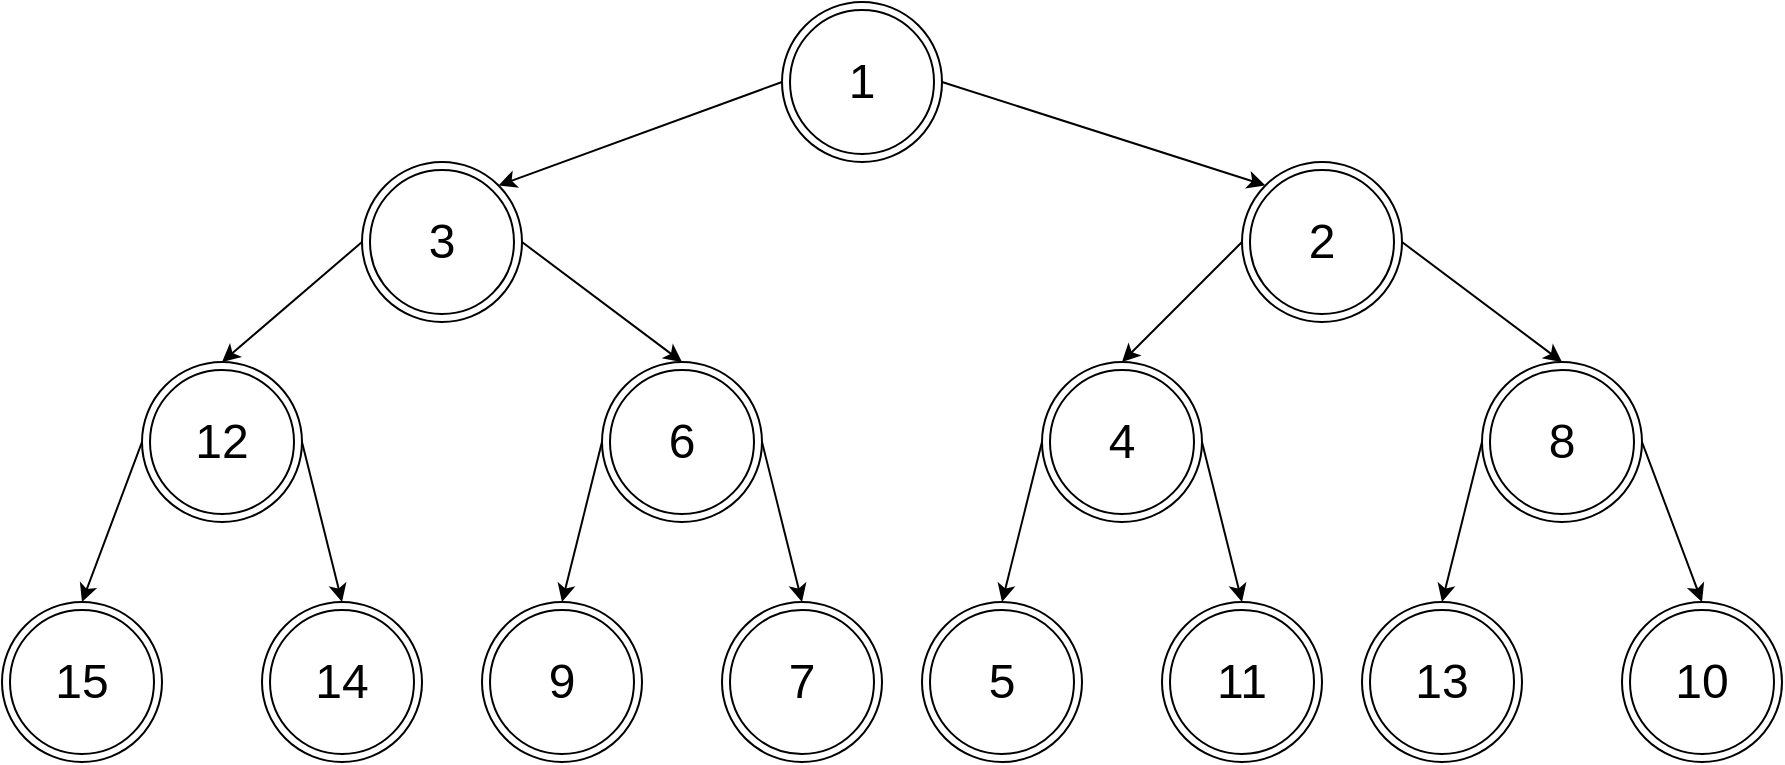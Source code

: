 <mxfile>
    <diagram id="tOaJExfek5PbWnwWBrwi" name="Page-1">
        <mxGraphModel dx="2713" dy="1734" grid="1" gridSize="10" guides="1" tooltips="1" connect="1" arrows="1" fold="1" page="1" pageScale="1" pageWidth="850" pageHeight="1100" math="0" shadow="0">
            <root>
                <mxCell id="0"/>
                <mxCell id="1" parent="0"/>
                <mxCell id="20" style="edgeStyle=none;html=1;exitX=0;exitY=0.5;exitDx=0;exitDy=0;entryX=1;entryY=0;entryDx=0;entryDy=0;" parent="1" source="2" target="5" edge="1">
                    <mxGeometry relative="1" as="geometry"/>
                </mxCell>
                <mxCell id="21" style="edgeStyle=none;html=1;exitX=1;exitY=0.5;exitDx=0;exitDy=0;entryX=0;entryY=0;entryDx=0;entryDy=0;" parent="1" source="2" target="4" edge="1">
                    <mxGeometry relative="1" as="geometry"/>
                </mxCell>
                <mxCell id="2" value="&lt;font style=&quot;font-size: 24px;&quot;&gt;1&lt;/font&gt;" style="ellipse;shape=doubleEllipse;whiteSpace=wrap;html=1;aspect=fixed;" parent="1" vertex="1">
                    <mxGeometry x="370" y="100" width="80" height="80" as="geometry"/>
                </mxCell>
                <mxCell id="26" style="edgeStyle=none;html=1;exitX=0;exitY=0.5;exitDx=0;exitDy=0;entryX=0.5;entryY=0;entryDx=0;entryDy=0;" parent="1" source="3" target="16" edge="1">
                    <mxGeometry relative="1" as="geometry"/>
                </mxCell>
                <mxCell id="27" style="edgeStyle=none;html=1;exitX=1;exitY=0.5;exitDx=0;exitDy=0;entryX=0.5;entryY=0;entryDx=0;entryDy=0;" parent="1" source="3" target="9" edge="1">
                    <mxGeometry relative="1" as="geometry"/>
                </mxCell>
                <mxCell id="3" value="&lt;font style=&quot;font-size: 24px;&quot;&gt;12&lt;/font&gt;" style="ellipse;shape=doubleEllipse;whiteSpace=wrap;html=1;aspect=fixed;" parent="1" vertex="1">
                    <mxGeometry x="50" y="280" width="80" height="80" as="geometry"/>
                </mxCell>
                <mxCell id="24" style="edgeStyle=none;html=1;exitX=0;exitY=0.5;exitDx=0;exitDy=0;entryX=0.5;entryY=0;entryDx=0;entryDy=0;" parent="1" source="4" target="7" edge="1">
                    <mxGeometry relative="1" as="geometry"/>
                </mxCell>
                <mxCell id="25" style="edgeStyle=none;html=1;exitX=1;exitY=0.5;exitDx=0;exitDy=0;entryX=0.5;entryY=0;entryDx=0;entryDy=0;" parent="1" source="4" target="8" edge="1">
                    <mxGeometry relative="1" as="geometry"/>
                </mxCell>
                <mxCell id="4" value="&lt;font style=&quot;font-size: 24px;&quot;&gt;2&lt;/font&gt;" style="ellipse;shape=doubleEllipse;whiteSpace=wrap;html=1;aspect=fixed;" parent="1" vertex="1">
                    <mxGeometry x="600" y="180" width="80" height="80" as="geometry"/>
                </mxCell>
                <mxCell id="22" style="edgeStyle=none;html=1;exitX=0;exitY=0.5;exitDx=0;exitDy=0;entryX=0.5;entryY=0;entryDx=0;entryDy=0;" parent="1" source="5" target="3" edge="1">
                    <mxGeometry relative="1" as="geometry"/>
                </mxCell>
                <mxCell id="23" style="edgeStyle=none;html=1;exitX=1;exitY=0.5;exitDx=0;exitDy=0;entryX=0.5;entryY=0;entryDx=0;entryDy=0;" parent="1" source="5" target="6" edge="1">
                    <mxGeometry relative="1" as="geometry"/>
                </mxCell>
                <mxCell id="5" value="&lt;font style=&quot;font-size: 24px;&quot;&gt;3&lt;/font&gt;" style="ellipse;shape=doubleEllipse;whiteSpace=wrap;html=1;aspect=fixed;" parent="1" vertex="1">
                    <mxGeometry x="160" y="180" width="80" height="80" as="geometry"/>
                </mxCell>
                <mxCell id="28" style="edgeStyle=none;html=1;exitX=0;exitY=0.5;exitDx=0;exitDy=0;entryX=0.5;entryY=0;entryDx=0;entryDy=0;" parent="1" source="6" target="10" edge="1">
                    <mxGeometry relative="1" as="geometry"/>
                </mxCell>
                <mxCell id="29" style="edgeStyle=none;html=1;exitX=1;exitY=0.5;exitDx=0;exitDy=0;entryX=0.5;entryY=0;entryDx=0;entryDy=0;" parent="1" source="6" target="11" edge="1">
                    <mxGeometry relative="1" as="geometry"/>
                </mxCell>
                <mxCell id="6" value="&lt;font style=&quot;font-size: 24px;&quot;&gt;6&lt;/font&gt;" style="ellipse;shape=doubleEllipse;whiteSpace=wrap;html=1;aspect=fixed;" parent="1" vertex="1">
                    <mxGeometry x="280" y="280" width="80" height="80" as="geometry"/>
                </mxCell>
                <mxCell id="30" style="edgeStyle=none;html=1;exitX=0;exitY=0.5;exitDx=0;exitDy=0;entryX=0.5;entryY=0;entryDx=0;entryDy=0;" parent="1" source="7" target="12" edge="1">
                    <mxGeometry relative="1" as="geometry"/>
                </mxCell>
                <mxCell id="31" style="edgeStyle=none;html=1;exitX=1;exitY=0.5;exitDx=0;exitDy=0;entryX=0.5;entryY=0;entryDx=0;entryDy=0;" parent="1" source="7" target="13" edge="1">
                    <mxGeometry relative="1" as="geometry"/>
                </mxCell>
                <mxCell id="7" value="&lt;font style=&quot;font-size: 24px;&quot;&gt;4&lt;/font&gt;" style="ellipse;shape=doubleEllipse;whiteSpace=wrap;html=1;aspect=fixed;" parent="1" vertex="1">
                    <mxGeometry x="500" y="280" width="80" height="80" as="geometry"/>
                </mxCell>
                <mxCell id="32" style="edgeStyle=none;html=1;exitX=0;exitY=0.5;exitDx=0;exitDy=0;entryX=0.5;entryY=0;entryDx=0;entryDy=0;" parent="1" source="8" target="14" edge="1">
                    <mxGeometry relative="1" as="geometry"/>
                </mxCell>
                <mxCell id="33" style="edgeStyle=none;html=1;exitX=1;exitY=0.5;exitDx=0;exitDy=0;entryX=0.5;entryY=0;entryDx=0;entryDy=0;" parent="1" source="8" target="15" edge="1">
                    <mxGeometry relative="1" as="geometry"/>
                </mxCell>
                <mxCell id="8" value="&lt;font style=&quot;font-size: 24px;&quot;&gt;8&lt;/font&gt;" style="ellipse;shape=doubleEllipse;whiteSpace=wrap;html=1;aspect=fixed;" parent="1" vertex="1">
                    <mxGeometry x="720" y="280" width="80" height="80" as="geometry"/>
                </mxCell>
                <mxCell id="9" value="&lt;font style=&quot;font-size: 24px;&quot;&gt;14&lt;/font&gt;" style="ellipse;shape=doubleEllipse;whiteSpace=wrap;html=1;aspect=fixed;" parent="1" vertex="1">
                    <mxGeometry x="110" y="400" width="80" height="80" as="geometry"/>
                </mxCell>
                <mxCell id="10" value="&lt;font style=&quot;font-size: 24px;&quot;&gt;9&lt;/font&gt;" style="ellipse;shape=doubleEllipse;whiteSpace=wrap;html=1;aspect=fixed;" parent="1" vertex="1">
                    <mxGeometry x="220" y="400" width="80" height="80" as="geometry"/>
                </mxCell>
                <mxCell id="11" value="&lt;font style=&quot;font-size: 24px;&quot;&gt;7&lt;/font&gt;" style="ellipse;shape=doubleEllipse;whiteSpace=wrap;html=1;aspect=fixed;" parent="1" vertex="1">
                    <mxGeometry x="340" y="400" width="80" height="80" as="geometry"/>
                </mxCell>
                <mxCell id="12" value="&lt;font style=&quot;font-size: 24px;&quot;&gt;5&lt;/font&gt;" style="ellipse;shape=doubleEllipse;whiteSpace=wrap;html=1;aspect=fixed;" parent="1" vertex="1">
                    <mxGeometry x="440" y="400" width="80" height="80" as="geometry"/>
                </mxCell>
                <mxCell id="13" value="&lt;font style=&quot;font-size: 24px;&quot;&gt;11&lt;/font&gt;" style="ellipse;shape=doubleEllipse;whiteSpace=wrap;html=1;aspect=fixed;" parent="1" vertex="1">
                    <mxGeometry x="560" y="400" width="80" height="80" as="geometry"/>
                </mxCell>
                <mxCell id="14" value="&lt;font style=&quot;font-size: 24px;&quot;&gt;13&lt;/font&gt;" style="ellipse;shape=doubleEllipse;whiteSpace=wrap;html=1;aspect=fixed;" parent="1" vertex="1">
                    <mxGeometry x="660" y="400" width="80" height="80" as="geometry"/>
                </mxCell>
                <mxCell id="15" value="&lt;font style=&quot;font-size: 24px;&quot;&gt;10&lt;/font&gt;" style="ellipse;shape=doubleEllipse;whiteSpace=wrap;html=1;aspect=fixed;" parent="1" vertex="1">
                    <mxGeometry x="790" y="400" width="80" height="80" as="geometry"/>
                </mxCell>
                <mxCell id="16" value="&lt;font style=&quot;font-size: 24px;&quot;&gt;15&lt;/font&gt;" style="ellipse;shape=doubleEllipse;whiteSpace=wrap;html=1;aspect=fixed;" parent="1" vertex="1">
                    <mxGeometry x="-20" y="400" width="80" height="80" as="geometry"/>
                </mxCell>
            </root>
        </mxGraphModel>
    </diagram>
</mxfile>